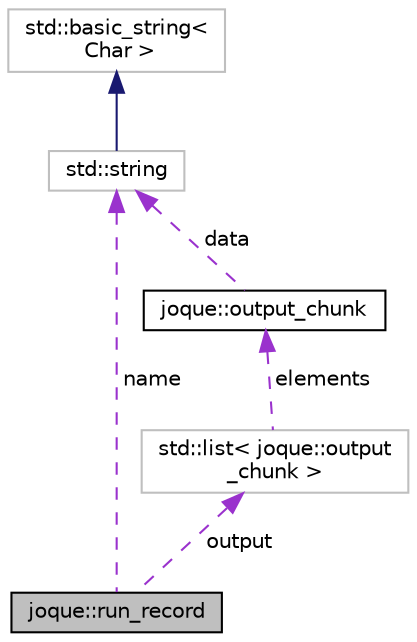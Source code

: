 digraph "joque::run_record"
{
 // LATEX_PDF_SIZE
  edge [fontname="Helvetica",fontsize="10",labelfontname="Helvetica",labelfontsize="10"];
  node [fontname="Helvetica",fontsize="10",shape=record];
  Node1 [label="joque::run_record",height=0.2,width=0.4,color="black", fillcolor="grey75", style="filled", fontcolor="black",tooltip="Record storing information about a run of one task, produced during single execution once for each ta..."];
  Node2 -> Node1 [dir="back",color="darkorchid3",fontsize="10",style="dashed",label=" name" ,fontname="Helvetica"];
  Node2 [label="std::string",height=0.2,width=0.4,color="grey75", fillcolor="white", style="filled",tooltip=" "];
  Node3 -> Node2 [dir="back",color="midnightblue",fontsize="10",style="solid",fontname="Helvetica"];
  Node3 [label="std::basic_string\<\l Char \>",height=0.2,width=0.4,color="grey75", fillcolor="white", style="filled",tooltip=" "];
  Node4 -> Node1 [dir="back",color="darkorchid3",fontsize="10",style="dashed",label=" output" ,fontname="Helvetica"];
  Node4 [label="std::list\< joque::output\l_chunk \>",height=0.2,width=0.4,color="grey75", fillcolor="white", style="filled",tooltip=" "];
  Node5 -> Node4 [dir="back",color="darkorchid3",fontsize="10",style="dashed",label=" elements" ,fontname="Helvetica"];
  Node5 [label="joque::output_chunk",height=0.2,width=0.4,color="black", fillcolor="white", style="filled",URL="$structjoque_1_1output__chunk.html",tooltip=" "];
  Node2 -> Node5 [dir="back",color="darkorchid3",fontsize="10",style="dashed",label=" data" ,fontname="Helvetica"];
}
